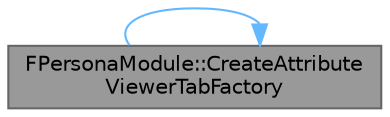 digraph "FPersonaModule::CreateAttributeViewerTabFactory"
{
 // INTERACTIVE_SVG=YES
 // LATEX_PDF_SIZE
  bgcolor="transparent";
  edge [fontname=Helvetica,fontsize=10,labelfontname=Helvetica,labelfontsize=10];
  node [fontname=Helvetica,fontsize=10,shape=box,height=0.2,width=0.4];
  rankdir="LR";
  Node1 [id="Node000001",label="FPersonaModule::CreateAttribute\lViewerTabFactory",height=0.2,width=0.4,color="gray40", fillcolor="grey60", style="filled", fontcolor="black",tooltip="Create a attributes viewer tab factory."];
  Node1 -> Node1 [id="edge1_Node000001_Node000001",color="steelblue1",style="solid",tooltip=" "];
}

